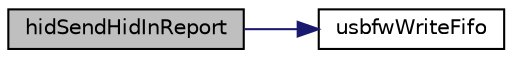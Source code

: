 digraph "hidSendHidInReport"
{
  edge [fontname="Helvetica",fontsize="10",labelfontname="Helvetica",labelfontsize="10"];
  node [fontname="Helvetica",fontsize="10",shape=record];
  rankdir="LR";
  Node1 [label="hidSendHidInReport",height=0.2,width=0.4,color="black", fillcolor="grey75", style="filled" fontcolor="black"];
  Node1 -> Node2 [color="midnightblue",fontsize="10",style="solid",fontname="Helvetica"];
  Node2 [label="usbfwWriteFifo",height=0.2,width=0.4,color="black", fillcolor="white", style="filled",URL="$group__module__usb__framework.html#gae93a47820bc82b605c021772b9803e63",tooltip="Writes to the selected IN endpoint FIFO, without using DMA. "];
}
